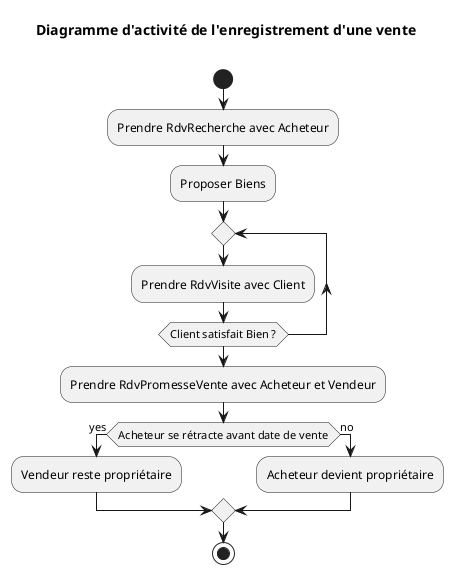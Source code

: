 @startuml

title Diagramme d'activité de l'enregistrement d'une vente\n

start

:Prendre RdvRecherche avec Acheteur;

:Proposer Biens;

repeat
  :Prendre RdvVisite avec Client;
repeat while (Client satisfait Bien ?)

:Prendre RdvPromesseVente avec Acheteur et Vendeur;

if (Acheteur se rétracte avant date de vente) then (yes)
  :Vendeur reste propriétaire;
else (no)
  :Acheteur devient propriétaire;
endif

stop

@enduml